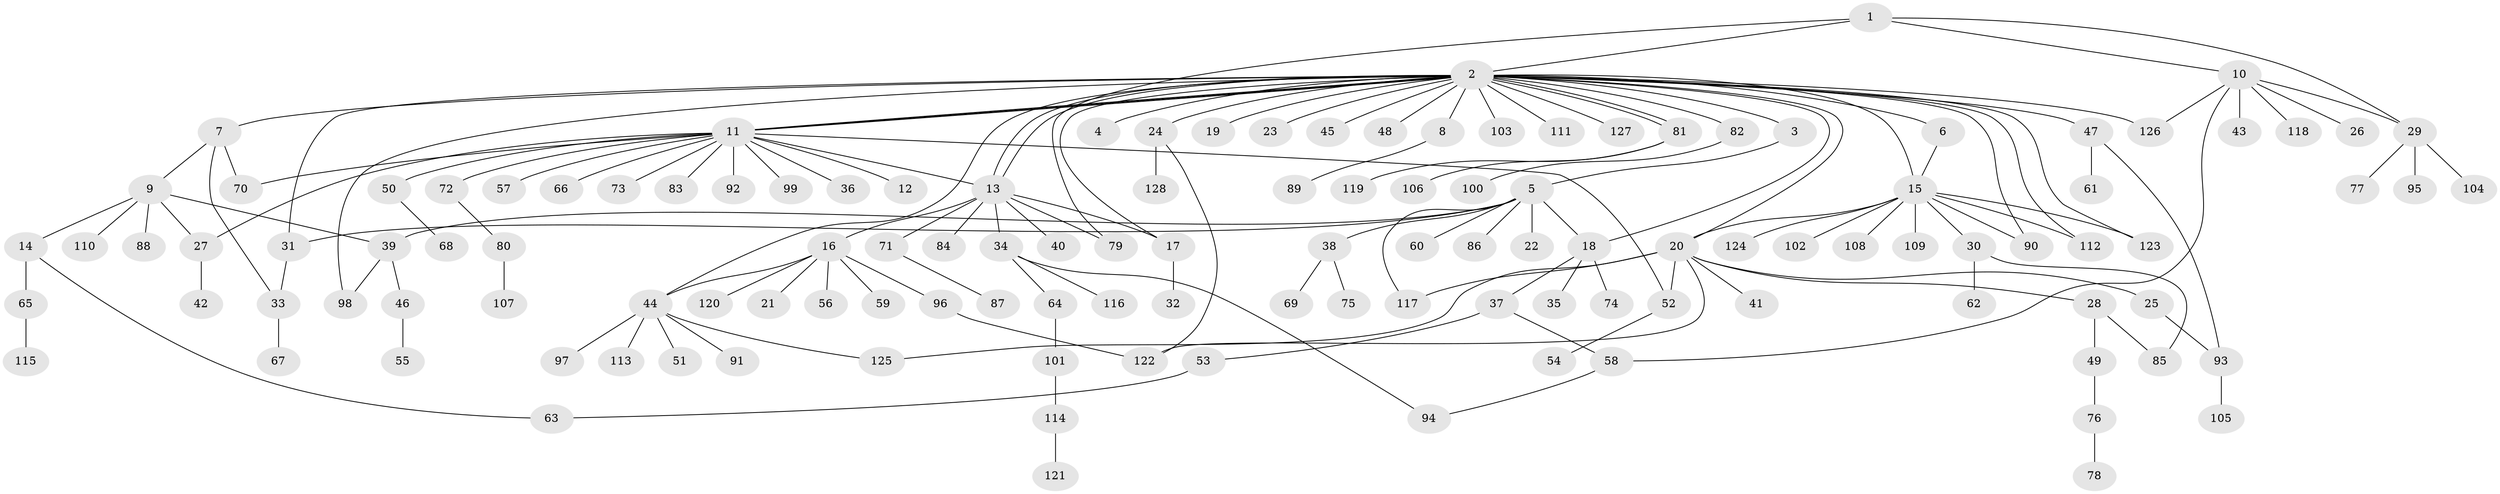 // Generated by graph-tools (version 1.1) at 2025/35/03/09/25 02:35:29]
// undirected, 128 vertices, 159 edges
graph export_dot {
graph [start="1"]
  node [color=gray90,style=filled];
  1;
  2;
  3;
  4;
  5;
  6;
  7;
  8;
  9;
  10;
  11;
  12;
  13;
  14;
  15;
  16;
  17;
  18;
  19;
  20;
  21;
  22;
  23;
  24;
  25;
  26;
  27;
  28;
  29;
  30;
  31;
  32;
  33;
  34;
  35;
  36;
  37;
  38;
  39;
  40;
  41;
  42;
  43;
  44;
  45;
  46;
  47;
  48;
  49;
  50;
  51;
  52;
  53;
  54;
  55;
  56;
  57;
  58;
  59;
  60;
  61;
  62;
  63;
  64;
  65;
  66;
  67;
  68;
  69;
  70;
  71;
  72;
  73;
  74;
  75;
  76;
  77;
  78;
  79;
  80;
  81;
  82;
  83;
  84;
  85;
  86;
  87;
  88;
  89;
  90;
  91;
  92;
  93;
  94;
  95;
  96;
  97;
  98;
  99;
  100;
  101;
  102;
  103;
  104;
  105;
  106;
  107;
  108;
  109;
  110;
  111;
  112;
  113;
  114;
  115;
  116;
  117;
  118;
  119;
  120;
  121;
  122;
  123;
  124;
  125;
  126;
  127;
  128;
  1 -- 2;
  1 -- 10;
  1 -- 29;
  1 -- 79;
  2 -- 3;
  2 -- 4;
  2 -- 6;
  2 -- 7;
  2 -- 8;
  2 -- 11;
  2 -- 11;
  2 -- 11;
  2 -- 13;
  2 -- 13;
  2 -- 15;
  2 -- 17;
  2 -- 18;
  2 -- 19;
  2 -- 20;
  2 -- 23;
  2 -- 24;
  2 -- 31;
  2 -- 44;
  2 -- 45;
  2 -- 47;
  2 -- 48;
  2 -- 81;
  2 -- 81;
  2 -- 82;
  2 -- 90;
  2 -- 98;
  2 -- 103;
  2 -- 111;
  2 -- 112;
  2 -- 123;
  2 -- 126;
  2 -- 127;
  3 -- 5;
  5 -- 18;
  5 -- 22;
  5 -- 31;
  5 -- 38;
  5 -- 39;
  5 -- 60;
  5 -- 86;
  5 -- 117;
  6 -- 15;
  7 -- 9;
  7 -- 33;
  7 -- 70;
  8 -- 89;
  9 -- 14;
  9 -- 27;
  9 -- 39;
  9 -- 88;
  9 -- 110;
  10 -- 26;
  10 -- 29;
  10 -- 43;
  10 -- 58;
  10 -- 118;
  10 -- 126;
  11 -- 12;
  11 -- 13;
  11 -- 27;
  11 -- 36;
  11 -- 50;
  11 -- 52;
  11 -- 57;
  11 -- 66;
  11 -- 70;
  11 -- 72;
  11 -- 73;
  11 -- 83;
  11 -- 92;
  11 -- 99;
  13 -- 16;
  13 -- 17;
  13 -- 34;
  13 -- 40;
  13 -- 71;
  13 -- 79;
  13 -- 84;
  14 -- 63;
  14 -- 65;
  15 -- 20;
  15 -- 30;
  15 -- 90;
  15 -- 102;
  15 -- 108;
  15 -- 109;
  15 -- 112;
  15 -- 123;
  15 -- 124;
  16 -- 21;
  16 -- 44;
  16 -- 56;
  16 -- 59;
  16 -- 96;
  16 -- 120;
  17 -- 32;
  18 -- 35;
  18 -- 37;
  18 -- 74;
  20 -- 25;
  20 -- 28;
  20 -- 41;
  20 -- 52;
  20 -- 117;
  20 -- 122;
  20 -- 125;
  24 -- 122;
  24 -- 128;
  25 -- 93;
  27 -- 42;
  28 -- 49;
  28 -- 85;
  29 -- 77;
  29 -- 95;
  29 -- 104;
  30 -- 62;
  30 -- 85;
  31 -- 33;
  33 -- 67;
  34 -- 64;
  34 -- 94;
  34 -- 116;
  37 -- 53;
  37 -- 58;
  38 -- 69;
  38 -- 75;
  39 -- 46;
  39 -- 98;
  44 -- 51;
  44 -- 91;
  44 -- 97;
  44 -- 113;
  44 -- 125;
  46 -- 55;
  47 -- 61;
  47 -- 93;
  49 -- 76;
  50 -- 68;
  52 -- 54;
  53 -- 63;
  58 -- 94;
  64 -- 101;
  65 -- 115;
  71 -- 87;
  72 -- 80;
  76 -- 78;
  80 -- 107;
  81 -- 106;
  81 -- 119;
  82 -- 100;
  93 -- 105;
  96 -- 122;
  101 -- 114;
  114 -- 121;
}
